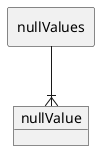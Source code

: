 @startuml
allowmixing
skinparam linetype ortho

rectangle "nullValues" as p1
object "nullValue" as e
p1 --|{ e
@enduml